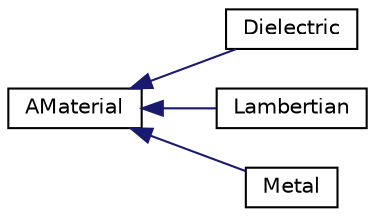 digraph "Graphical Class Hierarchy"
{
 // LATEX_PDF_SIZE
  edge [fontname="Helvetica",fontsize="10",labelfontname="Helvetica",labelfontsize="10"];
  node [fontname="Helvetica",fontsize="10",shape=record];
  rankdir="LR";
  Node0 [label="AMaterial",height=0.2,width=0.4,color="black", fillcolor="white", style="filled",URL="$classAMaterial.html",tooltip=" "];
  Node0 -> Node1 [dir="back",color="midnightblue",fontsize="10",style="solid",fontname="Helvetica"];
  Node1 [label="Dielectric",height=0.2,width=0.4,color="black", fillcolor="white", style="filled",URL="$classDielectric.html",tooltip=" "];
  Node0 -> Node2 [dir="back",color="midnightblue",fontsize="10",style="solid",fontname="Helvetica"];
  Node2 [label="Lambertian",height=0.2,width=0.4,color="black", fillcolor="white", style="filled",URL="$classLambertian.html",tooltip=" "];
  Node0 -> Node3 [dir="back",color="midnightblue",fontsize="10",style="solid",fontname="Helvetica"];
  Node3 [label="Metal",height=0.2,width=0.4,color="black", fillcolor="white", style="filled",URL="$classMetal.html",tooltip=" "];
}
